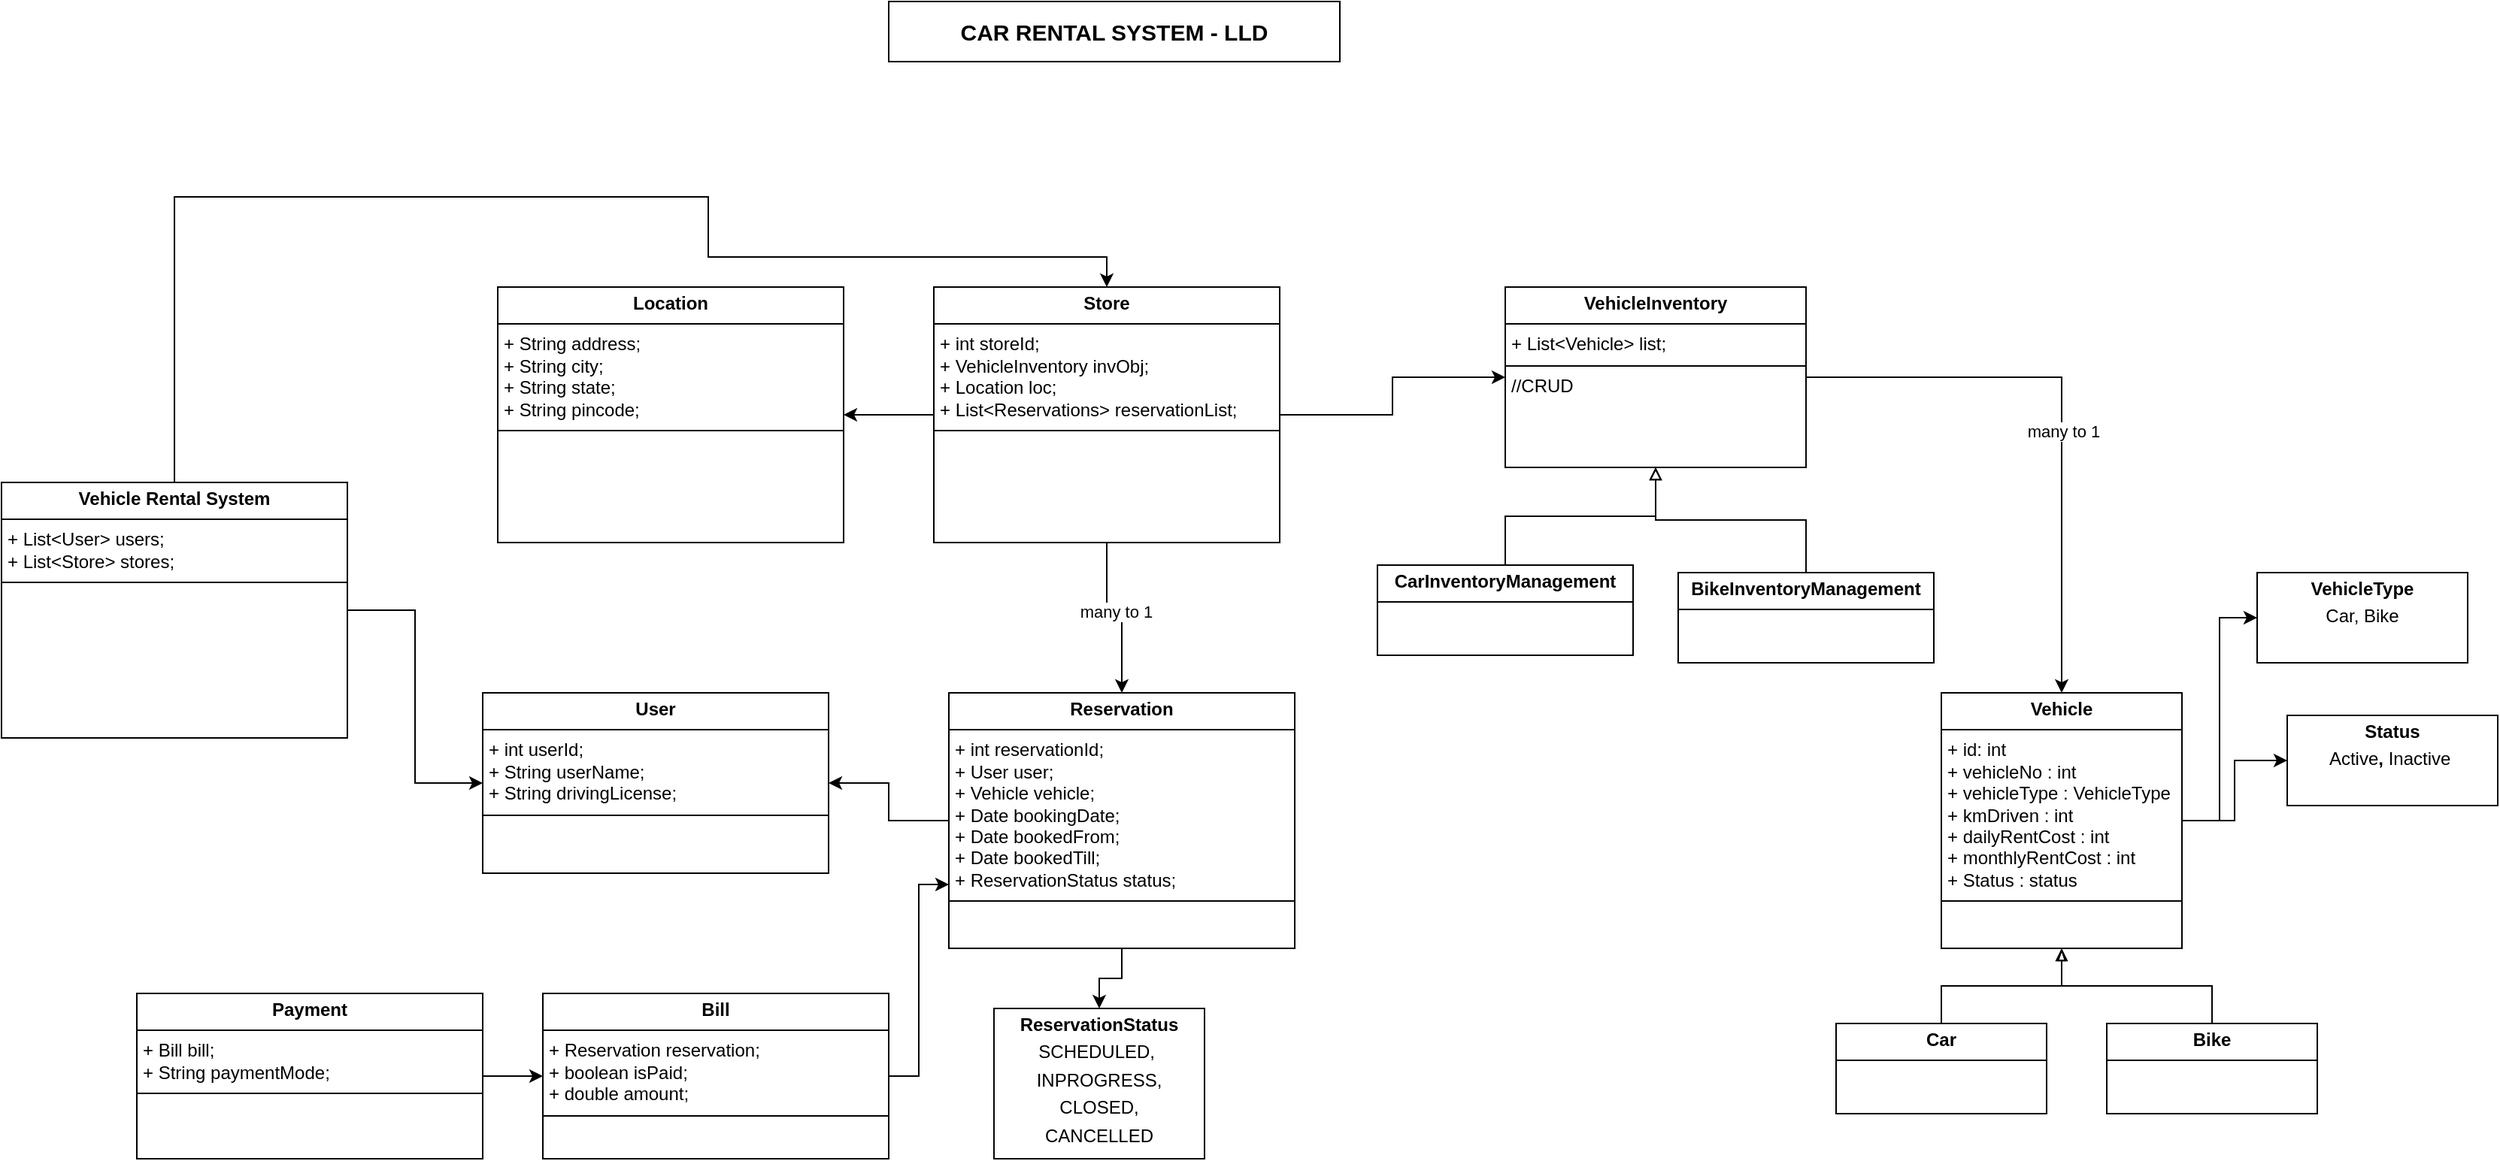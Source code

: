 <mxfile version="27.2.0">
  <diagram name="Page-1" id="c1ubQ344bfS7AYT1Q15Q">
    <mxGraphModel dx="2963" dy="2329" grid="1" gridSize="10" guides="1" tooltips="1" connect="1" arrows="0" fold="1" page="0" pageScale="1" pageWidth="850" pageHeight="1100" background="light-dark(#FFFFFF,#8F8F8F)" math="0" shadow="0">
      <root>
        <mxCell id="0" />
        <mxCell id="1" parent="0" />
        <mxCell id="DrMG4tgp30xGP9o8YBfi-5" value="" style="edgeStyle=orthogonalEdgeStyle;rounded=0;orthogonalLoop=1;jettySize=auto;html=1;entryX=0;entryY=0.5;entryDx=0;entryDy=0;" edge="1" parent="1" source="DrMG4tgp30xGP9o8YBfi-2" target="DrMG4tgp30xGP9o8YBfi-3">
          <mxGeometry relative="1" as="geometry" />
        </mxCell>
        <mxCell id="DrMG4tgp30xGP9o8YBfi-2" value="&lt;p style=&quot;margin:0px;margin-top:4px;text-align:center;&quot;&gt;&lt;b&gt;Vehicle&lt;/b&gt;&lt;/p&gt;&lt;hr size=&quot;1&quot; style=&quot;border-style:solid;&quot;&gt;&lt;p style=&quot;margin:0px;margin-left:4px;&quot;&gt;+ id: int&lt;/p&gt;&lt;p style=&quot;margin:0px;margin-left:4px;&quot;&gt;+ vehicleNo : int&lt;/p&gt;&lt;p style=&quot;margin:0px;margin-left:4px;&quot;&gt;+ vehicleType : VehicleType&lt;/p&gt;&lt;p style=&quot;margin:0px;margin-left:4px;&quot;&gt;+ kmDriven : int&lt;/p&gt;&lt;p style=&quot;margin:0px;margin-left:4px;&quot;&gt;+ dailyRentCost : int&lt;/p&gt;&lt;p style=&quot;margin:0px;margin-left:4px;&quot;&gt;+ monthlyRentCost : int&lt;/p&gt;&lt;p style=&quot;margin:0px;margin-left:4px;&quot;&gt;+ Status : status&lt;/p&gt;&lt;hr size=&quot;1&quot; style=&quot;border-style:solid;&quot;&gt;&lt;p style=&quot;margin:0px;margin-left:4px;&quot;&gt;&lt;br&gt;&lt;/p&gt;" style="verticalAlign=top;align=left;overflow=fill;html=1;whiteSpace=wrap;" vertex="1" parent="1">
          <mxGeometry x="360" y="-470" width="160" height="170" as="geometry" />
        </mxCell>
        <mxCell id="DrMG4tgp30xGP9o8YBfi-3" value="&lt;p style=&quot;margin:0px;margin-top:4px;text-align:center;&quot;&gt;&lt;b&gt;VehicleType&lt;/b&gt;&lt;/p&gt;&lt;p style=&quot;margin:0px;margin-top:4px;text-align:center;&quot;&gt;Car, Bike&lt;/p&gt;" style="verticalAlign=top;align=left;overflow=fill;html=1;whiteSpace=wrap;" vertex="1" parent="1">
          <mxGeometry x="570" y="-550" width="140" height="60" as="geometry" />
        </mxCell>
        <mxCell id="DrMG4tgp30xGP9o8YBfi-6" value="" style="edgeStyle=orthogonalEdgeStyle;rounded=0;orthogonalLoop=1;jettySize=auto;html=1;" edge="1" parent="1" source="DrMG4tgp30xGP9o8YBfi-2" target="DrMG4tgp30xGP9o8YBfi-4">
          <mxGeometry relative="1" as="geometry" />
        </mxCell>
        <mxCell id="DrMG4tgp30xGP9o8YBfi-4" value="&lt;p style=&quot;margin:0px;margin-top:4px;text-align:center;&quot;&gt;&lt;b&gt;Status&lt;/b&gt;&lt;/p&gt;&lt;p style=&quot;margin:0px;margin-top:4px;text-align:center;&quot;&gt;Active&lt;b&gt;, &lt;/b&gt;Inactive&lt;b&gt;&amp;nbsp;&lt;/b&gt;&lt;/p&gt;" style="verticalAlign=top;align=left;overflow=fill;html=1;whiteSpace=wrap;" vertex="1" parent="1">
          <mxGeometry x="590" y="-455" width="140" height="60" as="geometry" />
        </mxCell>
        <mxCell id="DrMG4tgp30xGP9o8YBfi-9" value="" style="edgeStyle=orthogonalEdgeStyle;rounded=0;orthogonalLoop=1;jettySize=auto;html=1;endArrow=block;endFill=0;" edge="1" parent="1" source="DrMG4tgp30xGP9o8YBfi-7" target="DrMG4tgp30xGP9o8YBfi-2">
          <mxGeometry relative="1" as="geometry" />
        </mxCell>
        <mxCell id="DrMG4tgp30xGP9o8YBfi-7" value="&lt;p style=&quot;margin:0px;margin-top:4px;text-align:center;&quot;&gt;&lt;b&gt;Car&lt;/b&gt;&lt;/p&gt;&lt;hr size=&quot;1&quot; style=&quot;border-style:solid;&quot;&gt;&lt;div style=&quot;height:2px;&quot;&gt;&lt;/div&gt;" style="verticalAlign=top;align=left;overflow=fill;html=1;whiteSpace=wrap;" vertex="1" parent="1">
          <mxGeometry x="290" y="-250" width="140" height="60" as="geometry" />
        </mxCell>
        <mxCell id="DrMG4tgp30xGP9o8YBfi-10" value="" style="edgeStyle=orthogonalEdgeStyle;rounded=0;orthogonalLoop=1;jettySize=auto;html=1;endArrow=blockThin;endFill=0;" edge="1" parent="1" source="DrMG4tgp30xGP9o8YBfi-8" target="DrMG4tgp30xGP9o8YBfi-2">
          <mxGeometry relative="1" as="geometry" />
        </mxCell>
        <mxCell id="DrMG4tgp30xGP9o8YBfi-8" value="&lt;p style=&quot;margin:0px;margin-top:4px;text-align:center;&quot;&gt;&lt;b&gt;Bike&lt;/b&gt;&lt;/p&gt;&lt;hr size=&quot;1&quot; style=&quot;border-style:solid;&quot;&gt;&lt;div style=&quot;height:2px;&quot;&gt;&lt;/div&gt;" style="verticalAlign=top;align=left;overflow=fill;html=1;whiteSpace=wrap;" vertex="1" parent="1">
          <mxGeometry x="470" y="-250" width="140" height="60" as="geometry" />
        </mxCell>
        <mxCell id="DrMG4tgp30xGP9o8YBfi-13" value="" style="edgeStyle=orthogonalEdgeStyle;rounded=0;orthogonalLoop=1;jettySize=auto;html=1;" edge="1" parent="1" source="DrMG4tgp30xGP9o8YBfi-11" target="DrMG4tgp30xGP9o8YBfi-12">
          <mxGeometry relative="1" as="geometry" />
        </mxCell>
        <mxCell id="DrMG4tgp30xGP9o8YBfi-22" value="" style="edgeStyle=orthogonalEdgeStyle;rounded=0;orthogonalLoop=1;jettySize=auto;html=1;" edge="1" parent="1" source="DrMG4tgp30xGP9o8YBfi-11" target="DrMG4tgp30xGP9o8YBfi-21">
          <mxGeometry relative="1" as="geometry" />
        </mxCell>
        <mxCell id="DrMG4tgp30xGP9o8YBfi-27" value="" style="edgeStyle=orthogonalEdgeStyle;rounded=0;orthogonalLoop=1;jettySize=auto;html=1;" edge="1" parent="1" source="DrMG4tgp30xGP9o8YBfi-11" target="DrMG4tgp30xGP9o8YBfi-23">
          <mxGeometry relative="1" as="geometry" />
        </mxCell>
        <mxCell id="DrMG4tgp30xGP9o8YBfi-28" value="many to 1" style="edgeLabel;html=1;align=center;verticalAlign=middle;resizable=0;points=[];" vertex="1" connectable="0" parent="DrMG4tgp30xGP9o8YBfi-27">
          <mxGeometry x="0.022" y="4" relative="1" as="geometry">
            <mxPoint as="offset" />
          </mxGeometry>
        </mxCell>
        <mxCell id="DrMG4tgp30xGP9o8YBfi-11" value="&lt;p style=&quot;margin:0px;margin-top:4px;text-align:center;&quot;&gt;&lt;b&gt;Store&lt;/b&gt;&lt;/p&gt;&lt;hr size=&quot;1&quot; style=&quot;border-style:solid;&quot;&gt;&lt;p style=&quot;margin:0px;margin-left:4px;&quot;&gt;+ int storeId;&lt;/p&gt;&lt;p style=&quot;margin:0px;margin-left:4px;&quot;&gt;+ &lt;span style=&quot;background-color: transparent; color: light-dark(rgb(0, 0, 0), rgb(255, 255, 255));&quot;&gt;VehicleInventory invObj;&lt;/span&gt;&lt;br&gt;&lt;/p&gt;&lt;p style=&quot;margin:0px;margin-left:4px;&quot;&gt;&lt;span style=&quot;background-color: transparent; color: light-dark(rgb(0, 0, 0), rgb(255, 255, 255));&quot;&gt;+ Location loc;&lt;/span&gt;&lt;/p&gt;&lt;p style=&quot;margin:0px;margin-left:4px;&quot;&gt;&lt;span style=&quot;background-color: transparent; color: light-dark(rgb(0, 0, 0), rgb(255, 255, 255));&quot;&gt;+ List&amp;lt;Reservations&amp;gt; reservationList;&lt;/span&gt;&lt;/p&gt;&lt;hr size=&quot;1&quot; style=&quot;border-style:solid;&quot;&gt;&lt;p style=&quot;margin:0px;margin-left:4px;&quot;&gt;&lt;br&gt;&lt;/p&gt;" style="verticalAlign=top;align=left;overflow=fill;html=1;whiteSpace=wrap;" vertex="1" parent="1">
          <mxGeometry x="-310" y="-740" width="230" height="170" as="geometry" />
        </mxCell>
        <mxCell id="DrMG4tgp30xGP9o8YBfi-14" style="edgeStyle=orthogonalEdgeStyle;rounded=0;orthogonalLoop=1;jettySize=auto;html=1;entryX=0.5;entryY=0;entryDx=0;entryDy=0;" edge="1" parent="1" source="DrMG4tgp30xGP9o8YBfi-12" target="DrMG4tgp30xGP9o8YBfi-2">
          <mxGeometry relative="1" as="geometry" />
        </mxCell>
        <mxCell id="DrMG4tgp30xGP9o8YBfi-15" value="many to 1" style="edgeLabel;html=1;align=center;verticalAlign=middle;resizable=0;points=[];" vertex="1" connectable="0" parent="DrMG4tgp30xGP9o8YBfi-14">
          <mxGeometry x="0.084" y="1" relative="1" as="geometry">
            <mxPoint as="offset" />
          </mxGeometry>
        </mxCell>
        <mxCell id="DrMG4tgp30xGP9o8YBfi-12" value="&lt;p style=&quot;margin:0px;margin-top:4px;text-align:center;&quot;&gt;&lt;b&gt;VehicleInventory&lt;/b&gt;&lt;/p&gt;&lt;hr size=&quot;1&quot; style=&quot;border-style:solid;&quot;&gt;&lt;p style=&quot;margin:0px;margin-left:4px;&quot;&gt;+ List&amp;lt;Vehicle&amp;gt; list;&lt;/p&gt;&lt;hr size=&quot;1&quot; style=&quot;border-style:solid;&quot;&gt;&lt;p style=&quot;margin:0px;margin-left:4px;&quot;&gt;//CRUD&lt;/p&gt;" style="verticalAlign=top;align=left;overflow=fill;html=1;whiteSpace=wrap;" vertex="1" parent="1">
          <mxGeometry x="70" y="-740" width="200" height="120" as="geometry" />
        </mxCell>
        <mxCell id="DrMG4tgp30xGP9o8YBfi-18" style="edgeStyle=orthogonalEdgeStyle;rounded=0;orthogonalLoop=1;jettySize=auto;html=1;entryX=0.5;entryY=1;entryDx=0;entryDy=0;endArrow=block;endFill=0;" edge="1" parent="1" source="DrMG4tgp30xGP9o8YBfi-16" target="DrMG4tgp30xGP9o8YBfi-12">
          <mxGeometry relative="1" as="geometry" />
        </mxCell>
        <mxCell id="DrMG4tgp30xGP9o8YBfi-16" value="&lt;p style=&quot;margin:0px;margin-top:4px;text-align:center;&quot;&gt;&lt;b&gt;CarInventoryManagement&lt;/b&gt;&lt;/p&gt;&lt;hr size=&quot;1&quot; style=&quot;border-style:solid;&quot;&gt;&lt;div style=&quot;height:2px;&quot;&gt;&lt;/div&gt;" style="verticalAlign=top;align=left;overflow=fill;html=1;whiteSpace=wrap;" vertex="1" parent="1">
          <mxGeometry x="-15" y="-555" width="170" height="60" as="geometry" />
        </mxCell>
        <mxCell id="DrMG4tgp30xGP9o8YBfi-20" value="" style="edgeStyle=orthogonalEdgeStyle;rounded=0;orthogonalLoop=1;jettySize=auto;html=1;endArrow=block;endFill=0;" edge="1" parent="1" source="DrMG4tgp30xGP9o8YBfi-17" target="DrMG4tgp30xGP9o8YBfi-12">
          <mxGeometry relative="1" as="geometry" />
        </mxCell>
        <mxCell id="DrMG4tgp30xGP9o8YBfi-17" value="&lt;p style=&quot;margin:0px;margin-top:4px;text-align:center;&quot;&gt;&lt;b&gt;BikeInventoryManagement&lt;/b&gt;&lt;/p&gt;&lt;hr size=&quot;1&quot; style=&quot;border-style:solid;&quot;&gt;&lt;div style=&quot;height:2px;&quot;&gt;&lt;/div&gt;" style="verticalAlign=top;align=left;overflow=fill;html=1;whiteSpace=wrap;" vertex="1" parent="1">
          <mxGeometry x="185" y="-550" width="170" height="60" as="geometry" />
        </mxCell>
        <mxCell id="DrMG4tgp30xGP9o8YBfi-21" value="&lt;p style=&quot;margin:0px;margin-top:4px;text-align:center;&quot;&gt;&lt;b&gt;Location&lt;/b&gt;&lt;/p&gt;&lt;hr size=&quot;1&quot; style=&quot;border-style:solid;&quot;&gt;&lt;p style=&quot;margin:0px;margin-left:4px;&quot;&gt;+ String address;&lt;br&gt;&lt;/p&gt;&lt;p style=&quot;margin:0px;margin-left:4px;&quot;&gt;+ String city;&lt;/p&gt;&lt;p style=&quot;margin:0px;margin-left:4px;&quot;&gt;+ String state;&lt;/p&gt;&lt;p style=&quot;margin:0px;margin-left:4px;&quot;&gt;+ String pincode;&lt;/p&gt;&lt;hr size=&quot;1&quot; style=&quot;border-style:solid;&quot;&gt;&lt;p style=&quot;margin:0px;margin-left:4px;&quot;&gt;&lt;br&gt;&lt;/p&gt;" style="verticalAlign=top;align=left;overflow=fill;html=1;whiteSpace=wrap;flipH=1;" vertex="1" parent="1">
          <mxGeometry x="-600" y="-740" width="230" height="170" as="geometry" />
        </mxCell>
        <mxCell id="DrMG4tgp30xGP9o8YBfi-26" value="" style="edgeStyle=orthogonalEdgeStyle;rounded=0;orthogonalLoop=1;jettySize=auto;html=1;" edge="1" parent="1" source="DrMG4tgp30xGP9o8YBfi-23" target="DrMG4tgp30xGP9o8YBfi-25">
          <mxGeometry relative="1" as="geometry" />
        </mxCell>
        <mxCell id="DrMG4tgp30xGP9o8YBfi-30" value="" style="edgeStyle=orthogonalEdgeStyle;rounded=0;orthogonalLoop=1;jettySize=auto;html=1;" edge="1" parent="1" source="DrMG4tgp30xGP9o8YBfi-23" target="DrMG4tgp30xGP9o8YBfi-29">
          <mxGeometry relative="1" as="geometry" />
        </mxCell>
        <mxCell id="DrMG4tgp30xGP9o8YBfi-23" value="&lt;p style=&quot;margin:0px;margin-top:4px;text-align:center;&quot;&gt;&lt;b&gt;Reservation&lt;/b&gt;&lt;/p&gt;&lt;hr size=&quot;1&quot; style=&quot;border-style:solid;&quot;&gt;&lt;p style=&quot;margin:0px;margin-left:4px;&quot;&gt;+ int reservationId;&lt;/p&gt;&lt;p style=&quot;margin:0px;margin-left:4px;&quot;&gt;+ User user;&lt;br&gt;&lt;/p&gt;&lt;p style=&quot;margin:0px;margin-left:4px;&quot;&gt;+ Vehicle vehicle;&lt;/p&gt;&lt;p style=&quot;margin:0px;margin-left:4px;&quot;&gt;+ Date bookingDate;&lt;/p&gt;&lt;p style=&quot;margin:0px;margin-left:4px;&quot;&gt;+ Date bookedFrom;&lt;/p&gt;&lt;p style=&quot;margin:0px;margin-left:4px;&quot;&gt;+ Date bookedTill;&lt;br&gt;+ ReservationStatus status;&lt;/p&gt;&lt;hr size=&quot;1&quot; style=&quot;border-style:solid;&quot;&gt;&lt;p style=&quot;margin:0px;margin-left:4px;&quot;&gt;&lt;br&gt;&lt;/p&gt;" style="verticalAlign=top;align=left;overflow=fill;html=1;whiteSpace=wrap;" vertex="1" parent="1">
          <mxGeometry x="-300" y="-470" width="230" height="170" as="geometry" />
        </mxCell>
        <mxCell id="DrMG4tgp30xGP9o8YBfi-24" value="&lt;b&gt;&lt;font style=&quot;font-size: 15px;&quot;&gt;CAR RENTAL SYSTEM - LLD&lt;/font&gt;&lt;/b&gt;" style="rounded=0;whiteSpace=wrap;html=1;" vertex="1" parent="1">
          <mxGeometry x="-340" y="-930" width="300" height="40" as="geometry" />
        </mxCell>
        <mxCell id="DrMG4tgp30xGP9o8YBfi-25" value="&lt;p style=&quot;margin:0px;margin-top:4px;text-align:center;&quot;&gt;&lt;b&gt;ReservationStatus&lt;/b&gt;&lt;/p&gt;&lt;p style=&quot;margin:0px;margin-top:4px;text-align:center;&quot;&gt;SCHEDULED,&amp;nbsp;&lt;/p&gt;&lt;p style=&quot;margin:0px;margin-top:4px;text-align:center;&quot;&gt;INPROGRESS,&lt;/p&gt;&lt;p style=&quot;margin:0px;margin-top:4px;text-align:center;&quot;&gt;CLOSED,&lt;/p&gt;&lt;p style=&quot;margin:0px;margin-top:4px;text-align:center;&quot;&gt;CANCELLED&lt;/p&gt;" style="verticalAlign=top;align=left;overflow=fill;html=1;whiteSpace=wrap;" vertex="1" parent="1">
          <mxGeometry x="-270" y="-260" width="140" height="100" as="geometry" />
        </mxCell>
        <mxCell id="DrMG4tgp30xGP9o8YBfi-29" value="&lt;p style=&quot;margin:0px;margin-top:4px;text-align:center;&quot;&gt;&lt;b&gt;User&lt;/b&gt;&lt;/p&gt;&lt;hr size=&quot;1&quot; style=&quot;border-style:solid;&quot;&gt;&lt;p style=&quot;margin:0px;margin-left:4px;&quot;&gt;+ int userId;&lt;br&gt;&lt;/p&gt;&lt;p style=&quot;margin:0px;margin-left:4px;&quot;&gt;+ String userName;&lt;/p&gt;&lt;p style=&quot;margin:0px;margin-left:4px;&quot;&gt;+ String drivingLicense;&lt;/p&gt;&lt;hr size=&quot;1&quot; style=&quot;border-style:solid;&quot;&gt;&lt;p style=&quot;margin:0px;margin-left:4px;&quot;&gt;&lt;br&gt;&lt;/p&gt;" style="verticalAlign=top;align=left;overflow=fill;html=1;whiteSpace=wrap;flipH=1;" vertex="1" parent="1">
          <mxGeometry x="-610" y="-470" width="230" height="120" as="geometry" />
        </mxCell>
        <mxCell id="DrMG4tgp30xGP9o8YBfi-33" style="edgeStyle=orthogonalEdgeStyle;rounded=0;orthogonalLoop=1;jettySize=auto;html=1;entryX=0;entryY=0.5;entryDx=0;entryDy=0;" edge="1" parent="1" source="DrMG4tgp30xGP9o8YBfi-31" target="DrMG4tgp30xGP9o8YBfi-29">
          <mxGeometry relative="1" as="geometry" />
        </mxCell>
        <mxCell id="DrMG4tgp30xGP9o8YBfi-34" style="edgeStyle=orthogonalEdgeStyle;rounded=0;orthogonalLoop=1;jettySize=auto;html=1;entryX=0.5;entryY=0;entryDx=0;entryDy=0;" edge="1" parent="1" source="DrMG4tgp30xGP9o8YBfi-31" target="DrMG4tgp30xGP9o8YBfi-11">
          <mxGeometry relative="1" as="geometry">
            <Array as="points">
              <mxPoint x="-815" y="-800" />
              <mxPoint x="-460" y="-800" />
              <mxPoint x="-460" y="-760" />
              <mxPoint x="-195" y="-760" />
            </Array>
          </mxGeometry>
        </mxCell>
        <mxCell id="DrMG4tgp30xGP9o8YBfi-31" value="&lt;p style=&quot;margin:0px;margin-top:4px;text-align:center;&quot;&gt;&lt;b&gt;Vehicle Rental System&lt;/b&gt;&lt;/p&gt;&lt;hr size=&quot;1&quot; style=&quot;border-style:solid;&quot;&gt;&lt;p style=&quot;margin:0px;margin-left:4px;&quot;&gt;&lt;span style=&quot;background-color: transparent; color: light-dark(rgb(0, 0, 0), rgb(255, 255, 255));&quot;&gt;+ List&amp;lt;User&amp;gt; users;&lt;/span&gt;&lt;br&gt;&lt;/p&gt;&lt;p style=&quot;margin: 0px 0px 0px 4px;&quot;&gt;+ List&amp;lt;Store&amp;gt; stores;&lt;/p&gt;&lt;hr size=&quot;1&quot; style=&quot;border-style:solid;&quot;&gt;&lt;p style=&quot;margin:0px;margin-left:4px;&quot;&gt;&lt;br&gt;&lt;/p&gt;" style="verticalAlign=top;align=left;overflow=fill;html=1;whiteSpace=wrap;flipH=1;" vertex="1" parent="1">
          <mxGeometry x="-930" y="-610" width="230" height="170" as="geometry" />
        </mxCell>
        <mxCell id="DrMG4tgp30xGP9o8YBfi-36" style="edgeStyle=orthogonalEdgeStyle;rounded=0;orthogonalLoop=1;jettySize=auto;html=1;entryX=0;entryY=0.75;entryDx=0;entryDy=0;" edge="1" parent="1" source="DrMG4tgp30xGP9o8YBfi-35" target="DrMG4tgp30xGP9o8YBfi-23">
          <mxGeometry relative="1" as="geometry" />
        </mxCell>
        <mxCell id="DrMG4tgp30xGP9o8YBfi-35" value="&lt;p style=&quot;margin:0px;margin-top:4px;text-align:center;&quot;&gt;&lt;b&gt;Bill&lt;/b&gt;&lt;/p&gt;&lt;hr size=&quot;1&quot; style=&quot;border-style:solid;&quot;&gt;&lt;p style=&quot;margin:0px;margin-left:4px;&quot;&gt;+ Reservation reservation;&lt;/p&gt;&lt;p style=&quot;margin:0px;margin-left:4px;&quot;&gt;+ boolean isPaid;&lt;/p&gt;&lt;p style=&quot;margin:0px;margin-left:4px;&quot;&gt;+ double amount;&lt;/p&gt;&lt;hr size=&quot;1&quot; style=&quot;border-style:solid;&quot;&gt;&lt;p style=&quot;margin:0px;margin-left:4px;&quot;&gt;&lt;br&gt;&lt;/p&gt;" style="verticalAlign=top;align=left;overflow=fill;html=1;whiteSpace=wrap;flipH=1;" vertex="1" parent="1">
          <mxGeometry x="-570" y="-270" width="230" height="110" as="geometry" />
        </mxCell>
        <mxCell id="DrMG4tgp30xGP9o8YBfi-38" value="" style="edgeStyle=orthogonalEdgeStyle;rounded=0;orthogonalLoop=1;jettySize=auto;html=1;" edge="1" parent="1" source="DrMG4tgp30xGP9o8YBfi-37" target="DrMG4tgp30xGP9o8YBfi-35">
          <mxGeometry relative="1" as="geometry" />
        </mxCell>
        <mxCell id="DrMG4tgp30xGP9o8YBfi-37" value="&lt;p style=&quot;margin:0px;margin-top:4px;text-align:center;&quot;&gt;&lt;b&gt;Payment&lt;/b&gt;&lt;/p&gt;&lt;hr size=&quot;1&quot; style=&quot;border-style:solid;&quot;&gt;&lt;p style=&quot;margin:0px;margin-left:4px;&quot;&gt;+ Bill bill;&lt;/p&gt;&lt;p style=&quot;margin:0px;margin-left:4px;&quot;&gt;+ String paymentMode;&lt;/p&gt;&lt;hr size=&quot;1&quot; style=&quot;border-style:solid;&quot;&gt;&lt;p style=&quot;margin:0px;margin-left:4px;&quot;&gt;&lt;br&gt;&lt;/p&gt;" style="verticalAlign=top;align=left;overflow=fill;html=1;whiteSpace=wrap;flipH=1;" vertex="1" parent="1">
          <mxGeometry x="-840" y="-270" width="230" height="110" as="geometry" />
        </mxCell>
      </root>
    </mxGraphModel>
  </diagram>
</mxfile>
